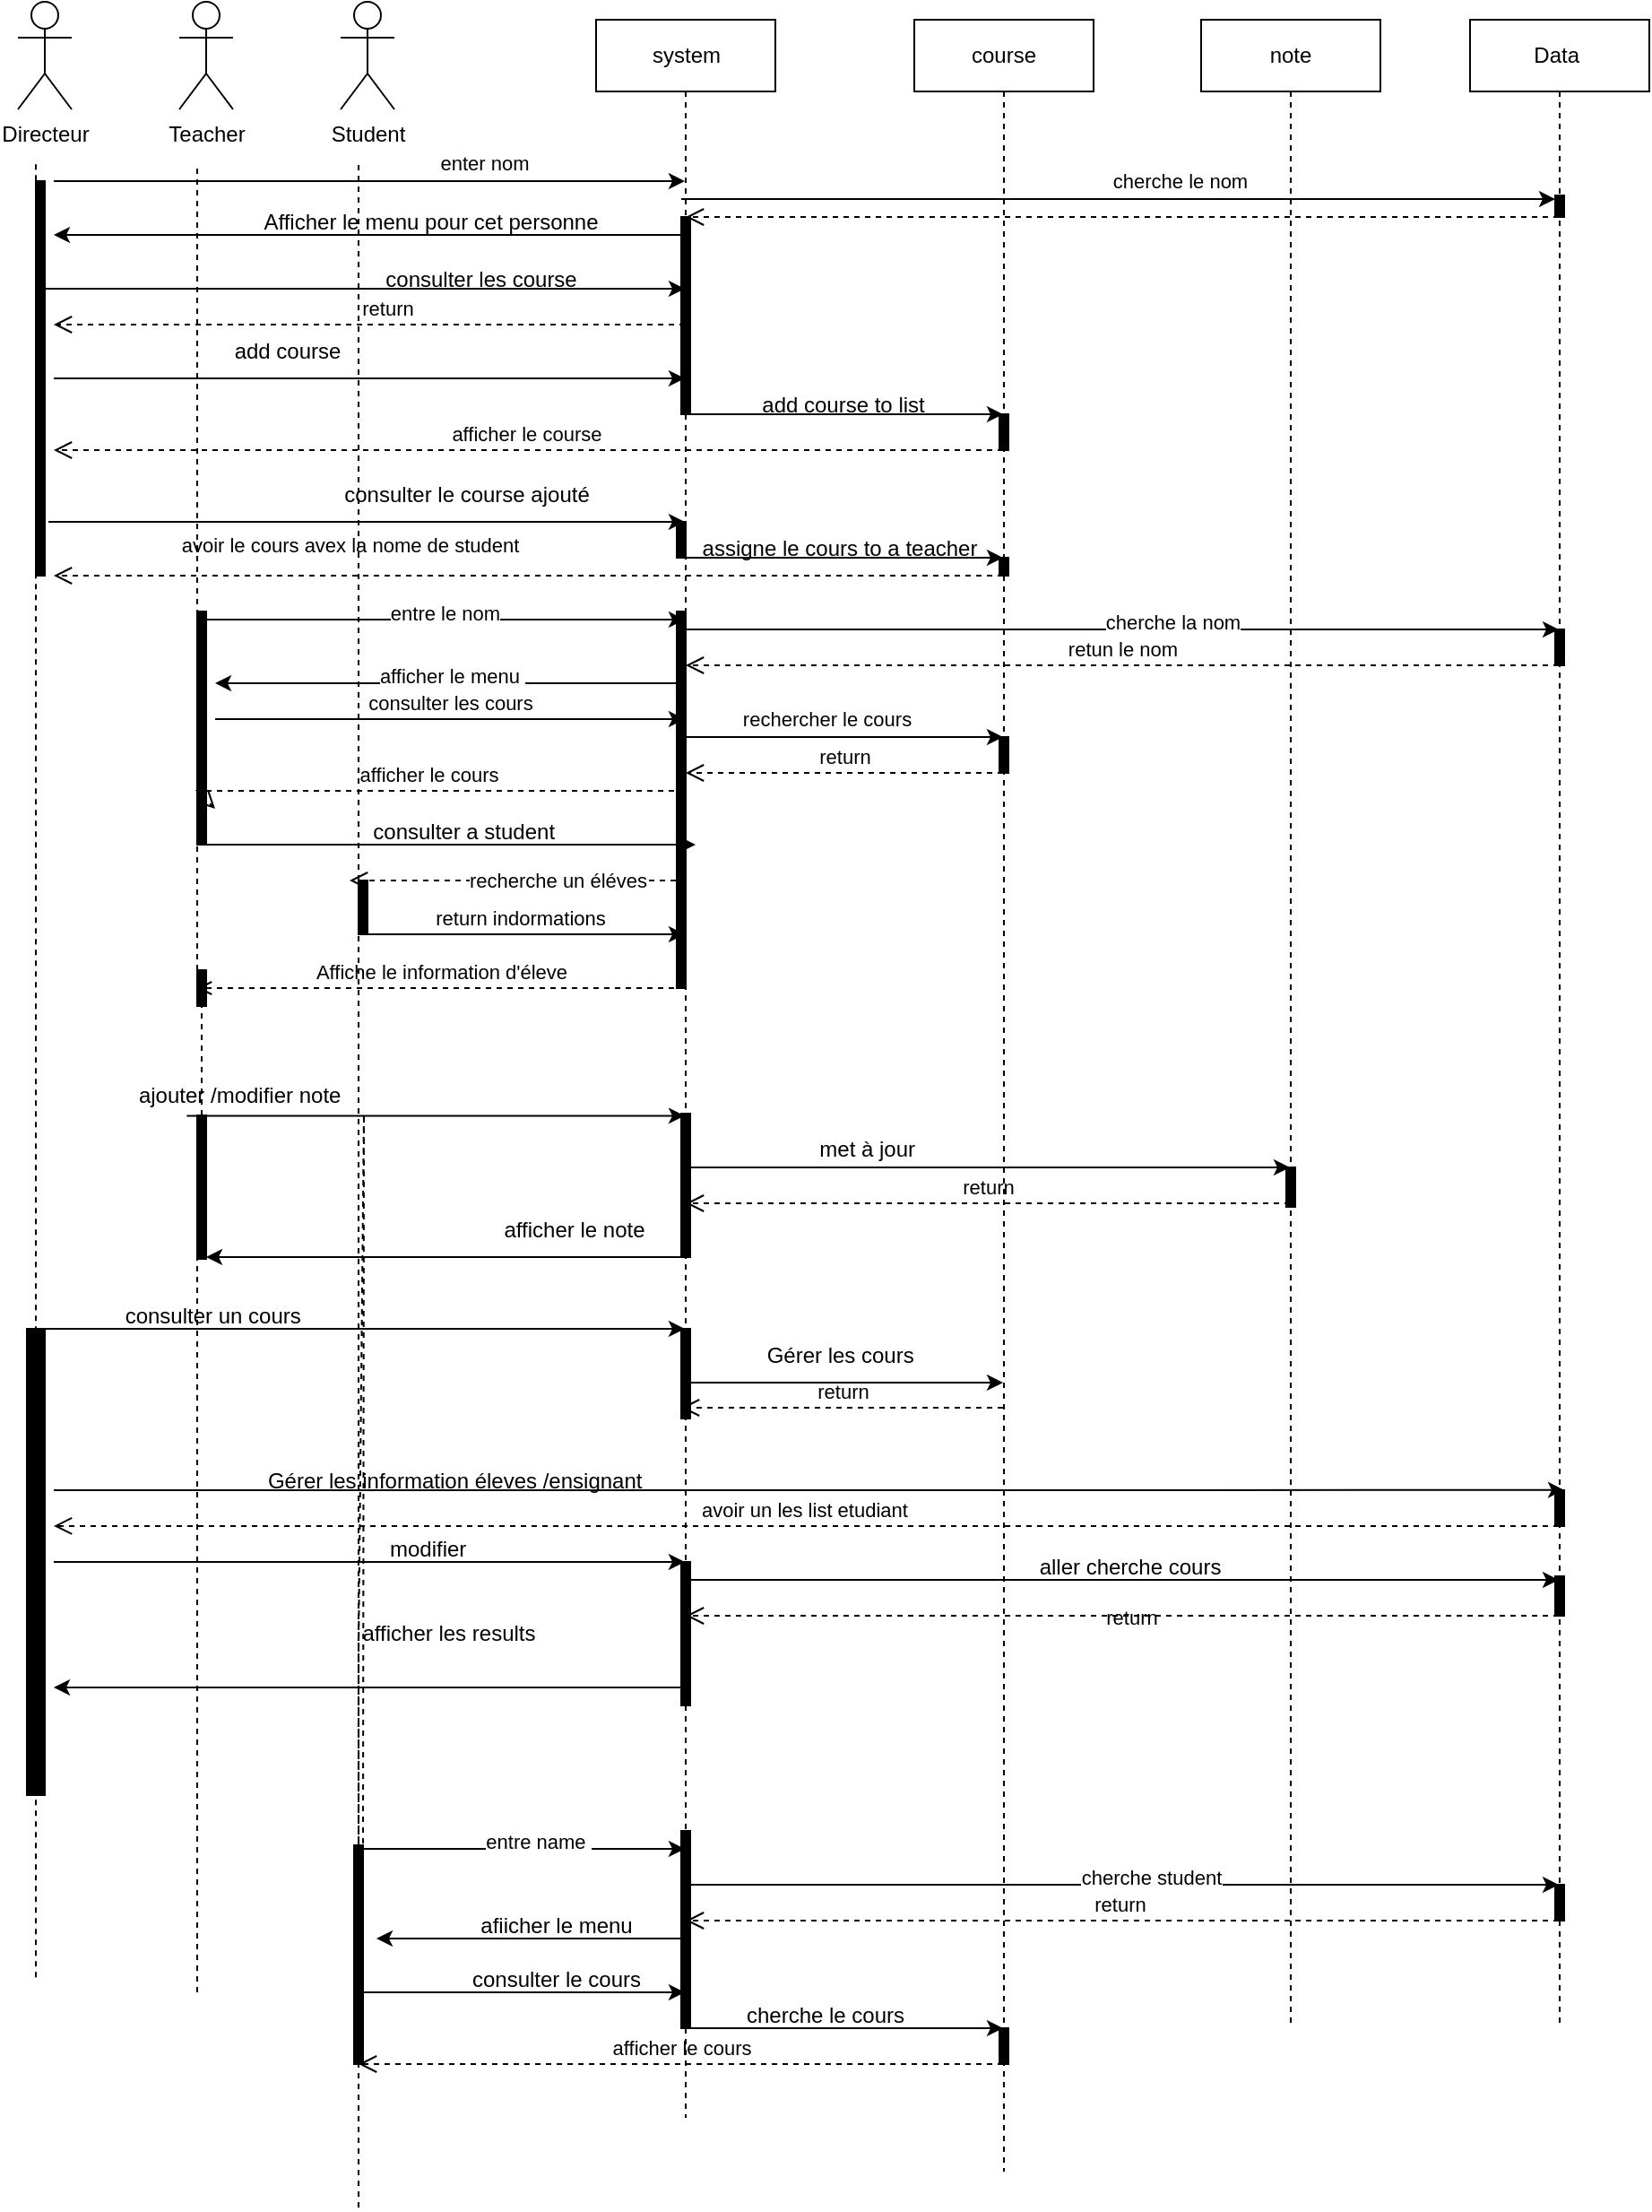 <mxfile version="24.7.6">
  <diagram name="Page-1" id="DKGAmTH7IYVnLwG2p-rW">
    <mxGraphModel dx="1050" dy="565" grid="1" gridSize="10" guides="1" tooltips="1" connect="1" arrows="1" fold="1" page="1" pageScale="1" pageWidth="2339" pageHeight="3300" math="0" shadow="0">
      <root>
        <mxCell id="0" />
        <mxCell id="1" parent="0" />
        <mxCell id="i1B-f_vfJnyZmSTUSLFz-1" value="Directeur" style="shape=umlActor;verticalLabelPosition=bottom;verticalAlign=top;html=1;outlineConnect=0;" parent="1" vertex="1">
          <mxGeometry x="40" y="30" width="30" height="60" as="geometry" />
        </mxCell>
        <mxCell id="i1B-f_vfJnyZmSTUSLFz-9" value="course" style="shape=umlLifeline;perimeter=lifelinePerimeter;whiteSpace=wrap;html=1;container=1;dropTarget=0;collapsible=0;recursiveResize=0;outlineConnect=0;portConstraint=eastwest;newEdgeStyle={&quot;edgeStyle&quot;:&quot;elbowEdgeStyle&quot;,&quot;elbow&quot;:&quot;vertical&quot;,&quot;curved&quot;:0,&quot;rounded&quot;:0};" parent="1" vertex="1">
          <mxGeometry x="540" y="40" width="100" height="1200" as="geometry" />
        </mxCell>
        <mxCell id="i1B-f_vfJnyZmSTUSLFz-12" value="note" style="shape=umlLifeline;perimeter=lifelinePerimeter;whiteSpace=wrap;html=1;container=1;dropTarget=0;collapsible=0;recursiveResize=0;outlineConnect=0;portConstraint=eastwest;newEdgeStyle={&quot;edgeStyle&quot;:&quot;elbowEdgeStyle&quot;,&quot;elbow&quot;:&quot;vertical&quot;,&quot;curved&quot;:0,&quot;rounded&quot;:0};" parent="1" vertex="1">
          <mxGeometry x="700" y="40" width="100" height="1120" as="geometry" />
        </mxCell>
        <mxCell id="i1B-f_vfJnyZmSTUSLFz-13" value="" style="html=1;points=[];perimeter=orthogonalPerimeter;fillColor=strokeColor;" parent="1" vertex="1">
          <mxGeometry x="50" y="130" width="5" height="220" as="geometry" />
        </mxCell>
        <mxCell id="i1B-f_vfJnyZmSTUSLFz-15" value="return" style="endArrow=open;startArrow=none;endFill=0;startFill=0;endSize=8;html=1;verticalAlign=bottom;dashed=1;labelBackgroundColor=none;rounded=0;" parent="1" source="OpkuWLpWqErTyJCGgItU-1" edge="1">
          <mxGeometry x="-0.053" width="160" relative="1" as="geometry">
            <mxPoint x="90" y="230" as="sourcePoint" />
            <mxPoint x="60" y="210" as="targetPoint" />
            <mxPoint as="offset" />
            <Array as="points">
              <mxPoint x="230" y="210" />
            </Array>
          </mxGeometry>
        </mxCell>
        <mxCell id="i1B-f_vfJnyZmSTUSLFz-17" value="" style="endArrow=classic;html=1;rounded=0;" parent="1" target="OpkuWLpWqErTyJCGgItU-1" edge="1">
          <mxGeometry width="50" height="50" relative="1" as="geometry">
            <mxPoint x="60" y="240" as="sourcePoint" />
            <mxPoint x="240" y="210" as="targetPoint" />
            <Array as="points">
              <mxPoint x="210" y="240" />
              <mxPoint x="340" y="240" />
            </Array>
          </mxGeometry>
        </mxCell>
        <mxCell id="i1B-f_vfJnyZmSTUSLFz-18" value="add course" style="text;html=1;align=center;verticalAlign=middle;resizable=0;points=[];autosize=1;strokeColor=none;fillColor=none;" parent="1" vertex="1">
          <mxGeometry x="150" y="210" width="80" height="30" as="geometry" />
        </mxCell>
        <mxCell id="i1B-f_vfJnyZmSTUSLFz-20" value="" style="endArrow=classic;html=1;rounded=0;" parent="1" target="OpkuWLpWqErTyJCGgItU-1" edge="1">
          <mxGeometry width="50" height="50" relative="1" as="geometry">
            <mxPoint x="50" y="190" as="sourcePoint" />
            <mxPoint x="180" y="140" as="targetPoint" />
            <Array as="points">
              <mxPoint x="240" y="190" />
            </Array>
          </mxGeometry>
        </mxCell>
        <mxCell id="i1B-f_vfJnyZmSTUSLFz-22" value="afficher le course&amp;nbsp;" style="endArrow=open;startArrow=none;endFill=0;startFill=0;endSize=8;html=1;verticalAlign=bottom;dashed=1;labelBackgroundColor=none;rounded=0;" parent="1" edge="1" source="i1B-f_vfJnyZmSTUSLFz-9">
          <mxGeometry width="160" relative="1" as="geometry">
            <mxPoint x="592.5" y="250" as="sourcePoint" />
            <mxPoint x="60" y="280" as="targetPoint" />
            <Array as="points">
              <mxPoint x="330" y="280" />
            </Array>
          </mxGeometry>
        </mxCell>
        <mxCell id="i1B-f_vfJnyZmSTUSLFz-27" value="" style="endArrow=classic;html=1;rounded=0;" parent="1" edge="1" target="OpkuWLpWqErTyJCGgItU-1">
          <mxGeometry width="50" height="50" relative="1" as="geometry">
            <mxPoint x="57" y="320" as="sourcePoint" />
            <mxPoint x="420.85" y="305.81" as="targetPoint" />
            <Array as="points">
              <mxPoint x="240" y="320" />
            </Array>
          </mxGeometry>
        </mxCell>
        <mxCell id="i1B-f_vfJnyZmSTUSLFz-31" value="avoir le cours avex la nome de student" style="endArrow=open;startArrow=none;endFill=0;startFill=0;endSize=8;html=1;verticalAlign=bottom;dashed=1;labelBackgroundColor=none;rounded=0;" parent="1" source="i1B-f_vfJnyZmSTUSLFz-9" edge="1">
          <mxGeometry x="0.382" y="-8" width="160" relative="1" as="geometry">
            <mxPoint x="410" y="340" as="sourcePoint" />
            <mxPoint x="60" y="350" as="targetPoint" />
            <mxPoint x="1" as="offset" />
            <Array as="points">
              <mxPoint x="460" y="350" />
              <mxPoint x="330" y="350" />
            </Array>
          </mxGeometry>
        </mxCell>
        <mxCell id="Xz6Ck8s1d1qLKp3yGDno-1" value="" style="endArrow=classic;html=1;rounded=0;" parent="1" edge="1" target="OpkuWLpWqErTyJCGgItU-1">
          <mxGeometry width="50" height="50" relative="1" as="geometry">
            <mxPoint x="150" y="430" as="sourcePoint" />
            <mxPoint x="410" y="400" as="targetPoint" />
            <Array as="points">
              <mxPoint x="280" y="430" />
            </Array>
          </mxGeometry>
        </mxCell>
        <mxCell id="OpkuWLpWqErTyJCGgItU-14" value="consulter les cours" style="edgeLabel;html=1;align=center;verticalAlign=middle;resizable=0;points=[];" parent="Xz6Ck8s1d1qLKp3yGDno-1" vertex="1" connectable="0">
          <mxGeometry x="-0.004" y="9" relative="1" as="geometry">
            <mxPoint as="offset" />
          </mxGeometry>
        </mxCell>
        <mxCell id="OpkuWLpWqErTyJCGgItU-1" value="system" style="shape=umlLifeline;perimeter=lifelinePerimeter;whiteSpace=wrap;html=1;container=1;dropTarget=0;collapsible=0;recursiveResize=0;outlineConnect=0;portConstraint=eastwest;newEdgeStyle={&quot;edgeStyle&quot;:&quot;elbowEdgeStyle&quot;,&quot;elbow&quot;:&quot;vertical&quot;,&quot;curved&quot;:0,&quot;rounded&quot;:0};" parent="1" vertex="1">
          <mxGeometry x="362.5" y="40" width="100" height="1170" as="geometry" />
        </mxCell>
        <mxCell id="OpkuWLpWqErTyJCGgItU-5" value="consulter les course" style="text;html=1;align=center;verticalAlign=middle;resizable=0;points=[];autosize=1;strokeColor=none;fillColor=none;" parent="1" vertex="1">
          <mxGeometry x="232.5" y="170" width="130" height="30" as="geometry" />
        </mxCell>
        <mxCell id="OpkuWLpWqErTyJCGgItU-7" value="Data&amp;nbsp;" style="shape=umlLifeline;perimeter=lifelinePerimeter;whiteSpace=wrap;html=1;container=1;dropTarget=0;collapsible=0;recursiveResize=0;outlineConnect=0;portConstraint=eastwest;newEdgeStyle={&quot;edgeStyle&quot;:&quot;elbowEdgeStyle&quot;,&quot;elbow&quot;:&quot;vertical&quot;,&quot;curved&quot;:0,&quot;rounded&quot;:0};" parent="1" vertex="1">
          <mxGeometry x="850" y="40" width="100" height="1120" as="geometry" />
        </mxCell>
        <mxCell id="OpkuWLpWqErTyJCGgItU-8" value="Student" style="shape=umlActor;verticalLabelPosition=bottom;verticalAlign=top;html=1;outlineConnect=0;" parent="1" vertex="1">
          <mxGeometry x="220" y="30" width="30" height="60" as="geometry" />
        </mxCell>
        <mxCell id="OpkuWLpWqErTyJCGgItU-10" value="Teacher" style="shape=umlActor;verticalLabelPosition=bottom;verticalAlign=top;html=1;outlineConnect=0;" parent="1" vertex="1">
          <mxGeometry x="130" y="30" width="30" height="60" as="geometry" />
        </mxCell>
        <mxCell id="OpkuWLpWqErTyJCGgItU-11" value="" style="endArrow=none;dashed=1;html=1;rounded=0;" parent="1" source="OpkuWLpWqErTyJCGgItU-38" edge="1">
          <mxGeometry width="50" height="50" relative="1" as="geometry">
            <mxPoint x="143" y="650" as="sourcePoint" />
            <mxPoint x="140" y="120" as="targetPoint" />
          </mxGeometry>
        </mxCell>
        <mxCell id="OpkuWLpWqErTyJCGgItU-13" value="" style="endArrow=none;dashed=1;html=1;rounded=0;" parent="1" target="OpkuWLpWqErTyJCGgItU-12" edge="1">
          <mxGeometry width="50" height="50" relative="1" as="geometry">
            <mxPoint x="140" y="440" as="sourcePoint" />
            <mxPoint x="140" y="120" as="targetPoint" />
          </mxGeometry>
        </mxCell>
        <mxCell id="OpkuWLpWqErTyJCGgItU-12" value="" style="html=1;points=[];perimeter=orthogonalPerimeter;fillColor=strokeColor;" parent="1" vertex="1">
          <mxGeometry x="140" y="370" width="5" height="130" as="geometry" />
        </mxCell>
        <mxCell id="OpkuWLpWqErTyJCGgItU-21" value="" style="endArrow=classic;html=1;rounded=0;" parent="1" source="OpkuWLpWqErTyJCGgItU-1" target="i1B-f_vfJnyZmSTUSLFz-9" edge="1">
          <mxGeometry width="50" height="50" relative="1" as="geometry">
            <mxPoint x="550" y="570" as="sourcePoint" />
            <mxPoint x="600" y="520" as="targetPoint" />
            <Array as="points">
              <mxPoint x="500" y="440" />
            </Array>
          </mxGeometry>
        </mxCell>
        <mxCell id="OpkuWLpWqErTyJCGgItU-22" value="rechercher le cours" style="edgeLabel;html=1;align=center;verticalAlign=middle;resizable=0;points=[];" parent="OpkuWLpWqErTyJCGgItU-21" vertex="1" connectable="0">
          <mxGeometry x="0.086" y="-4" relative="1" as="geometry">
            <mxPoint x="-18" y="-14" as="offset" />
          </mxGeometry>
        </mxCell>
        <mxCell id="OpkuWLpWqErTyJCGgItU-24" value="return" style="endArrow=open;startArrow=none;endFill=0;startFill=0;endSize=8;html=1;verticalAlign=bottom;dashed=1;labelBackgroundColor=none;rounded=0;" parent="1" source="i1B-f_vfJnyZmSTUSLFz-9" target="OpkuWLpWqErTyJCGgItU-1" edge="1">
          <mxGeometry width="160" relative="1" as="geometry">
            <mxPoint x="500" y="550" as="sourcePoint" />
            <mxPoint x="660" y="550" as="targetPoint" />
            <Array as="points">
              <mxPoint x="500" y="460" />
            </Array>
          </mxGeometry>
        </mxCell>
        <mxCell id="OpkuWLpWqErTyJCGgItU-25" value="afficher le cours" style="endArrow=open;startArrow=none;endFill=0;startFill=0;endSize=8;html=1;verticalAlign=bottom;dashed=1;labelBackgroundColor=none;rounded=0;" parent="1" source="OpkuWLpWqErTyJCGgItU-1" edge="1">
          <mxGeometry width="160" relative="1" as="geometry">
            <mxPoint x="500" y="550" as="sourcePoint" />
            <mxPoint x="150" y="480" as="targetPoint" />
            <Array as="points">
              <mxPoint x="280" y="470" />
              <mxPoint x="150" y="470" />
              <mxPoint x="140" y="470" />
            </Array>
          </mxGeometry>
        </mxCell>
        <mxCell id="OpkuWLpWqErTyJCGgItU-28" value="" style="html=1;verticalAlign=bottom;labelBackgroundColor=none;endArrow=block;endFill=1;rounded=0;" parent="1" edge="1">
          <mxGeometry width="160" relative="1" as="geometry">
            <mxPoint x="140" y="500" as="sourcePoint" />
            <mxPoint x="418" y="500" as="targetPoint" />
            <Array as="points">
              <mxPoint x="210" y="500" />
              <mxPoint x="266" y="500" />
              <mxPoint x="376" y="500" />
            </Array>
          </mxGeometry>
        </mxCell>
        <mxCell id="OpkuWLpWqErTyJCGgItU-29" value="consulter a student&amp;nbsp;" style="text;html=1;align=center;verticalAlign=middle;resizable=0;points=[];autosize=1;strokeColor=none;fillColor=none;" parent="1" vertex="1">
          <mxGeometry x="225" y="478" width="130" height="30" as="geometry" />
        </mxCell>
        <mxCell id="OpkuWLpWqErTyJCGgItU-30" value="return indormations" style="endArrow=open;startArrow=none;endFill=0;startFill=0;endSize=8;html=1;verticalAlign=bottom;dashed=1;labelBackgroundColor=none;rounded=0;" parent="1" edge="1">
          <mxGeometry x="-0.044" y="30" width="160" relative="1" as="geometry">
            <mxPoint x="407" y="520" as="sourcePoint" />
            <mxPoint x="225" y="520" as="targetPoint" />
            <Array as="points">
              <mxPoint x="315" y="520" />
            </Array>
            <mxPoint as="offset" />
          </mxGeometry>
        </mxCell>
        <mxCell id="OpkuWLpWqErTyJCGgItU-31" value="" style="endArrow=none;dashed=1;html=1;rounded=0;" parent="1" source="OpkuWLpWqErTyJCGgItU-35" edge="1">
          <mxGeometry width="50" height="50" relative="1" as="geometry">
            <mxPoint x="230" y="665.6" as="sourcePoint" />
            <mxPoint x="230" y="120" as="targetPoint" />
          </mxGeometry>
        </mxCell>
        <mxCell id="OpkuWLpWqErTyJCGgItU-32" value="" style="endArrow=classic;html=1;rounded=0;" parent="1" target="OpkuWLpWqErTyJCGgItU-1" edge="1">
          <mxGeometry width="50" height="50" relative="1" as="geometry">
            <mxPoint x="230" y="550" as="sourcePoint" />
            <mxPoint x="402" y="550" as="targetPoint" />
            <Array as="points">
              <mxPoint x="340" y="550" />
            </Array>
          </mxGeometry>
        </mxCell>
        <mxCell id="OpkuWLpWqErTyJCGgItU-33" value="recherche un éléves" style="edgeLabel;html=1;align=center;verticalAlign=middle;resizable=0;points=[];" parent="OpkuWLpWqErTyJCGgItU-32" vertex="1" connectable="0">
          <mxGeometry x="-0.007" y="-6" relative="1" as="geometry">
            <mxPoint x="20" y="-36" as="offset" />
          </mxGeometry>
        </mxCell>
        <mxCell id="OpkuWLpWqErTyJCGgItU-36" value="" style="endArrow=none;dashed=1;html=1;rounded=0;" parent="1" target="OpkuWLpWqErTyJCGgItU-35" edge="1" source="BrGFGS4DlvZJD8hUbCFJ-70">
          <mxGeometry width="50" height="50" relative="1" as="geometry">
            <mxPoint x="230" y="1260" as="sourcePoint" />
            <mxPoint x="230" y="120" as="targetPoint" />
            <Array as="points" />
          </mxGeometry>
        </mxCell>
        <mxCell id="OpkuWLpWqErTyJCGgItU-35" value="" style="html=1;points=[];perimeter=orthogonalPerimeter;fillColor=strokeColor;" parent="1" vertex="1">
          <mxGeometry x="230" y="520" width="5" height="30" as="geometry" />
        </mxCell>
        <mxCell id="OpkuWLpWqErTyJCGgItU-37" value="Affiche le information d&#39;éleve" style="html=1;verticalAlign=bottom;labelBackgroundColor=none;endArrow=open;endFill=0;dashed=1;rounded=0;" parent="1" source="OpkuWLpWqErTyJCGgItU-1" edge="1">
          <mxGeometry width="160" relative="1" as="geometry">
            <mxPoint x="530" y="430" as="sourcePoint" />
            <mxPoint x="140" y="580" as="targetPoint" />
          </mxGeometry>
        </mxCell>
        <mxCell id="OpkuWLpWqErTyJCGgItU-39" value="" style="endArrow=none;dashed=1;html=1;rounded=0;" parent="1" target="OpkuWLpWqErTyJCGgItU-38" edge="1" source="BrGFGS4DlvZJD8hUbCFJ-59">
          <mxGeometry width="50" height="50" relative="1" as="geometry">
            <mxPoint x="140" y="1140" as="sourcePoint" />
            <mxPoint x="140" y="120" as="targetPoint" />
          </mxGeometry>
        </mxCell>
        <mxCell id="OpkuWLpWqErTyJCGgItU-38" value="" style="html=1;points=[];perimeter=orthogonalPerimeter;fillColor=strokeColor;" parent="1" vertex="1">
          <mxGeometry x="140" y="570" width="5" height="20" as="geometry" />
        </mxCell>
        <mxCell id="OpkuWLpWqErTyJCGgItU-40" value="" style="endArrow=none;dashed=1;html=1;rounded=0;" parent="1" edge="1">
          <mxGeometry width="50" height="50" relative="1" as="geometry">
            <mxPoint x="50" y="1131.6" as="sourcePoint" />
            <mxPoint x="50" y="120" as="targetPoint" />
          </mxGeometry>
        </mxCell>
        <mxCell id="OpkuWLpWqErTyJCGgItU-41" value="" style="endArrow=classic;html=1;rounded=0;exitX=0.28;exitY=0.873;exitDx=0;exitDy=0;exitPerimeter=0;" parent="1" source="OpkuWLpWqErTyJCGgItU-42" target="OpkuWLpWqErTyJCGgItU-1" edge="1">
          <mxGeometry width="50" height="50" relative="1" as="geometry">
            <mxPoint x="50" y="660" as="sourcePoint" />
            <mxPoint x="230" y="660" as="targetPoint" />
          </mxGeometry>
        </mxCell>
        <mxCell id="OpkuWLpWqErTyJCGgItU-42" value="ajouter /modifier note&amp;nbsp;" style="text;html=1;align=center;verticalAlign=middle;resizable=0;points=[];autosize=1;strokeColor=none;fillColor=none;" parent="1" vertex="1">
          <mxGeometry x="95" y="625" width="140" height="30" as="geometry" />
        </mxCell>
        <mxCell id="OpkuWLpWqErTyJCGgItU-44" value="" style="endArrow=classic;html=1;rounded=0;" parent="1" source="OpkuWLpWqErTyJCGgItU-48" target="i1B-f_vfJnyZmSTUSLFz-12" edge="1">
          <mxGeometry width="50" height="50" relative="1" as="geometry">
            <mxPoint x="420" y="710" as="sourcePoint" />
            <mxPoint x="740" y="710" as="targetPoint" />
          </mxGeometry>
        </mxCell>
        <mxCell id="OpkuWLpWqErTyJCGgItU-45" value="met à jour&amp;nbsp;" style="text;html=1;align=center;verticalAlign=middle;resizable=0;points=[];autosize=1;strokeColor=none;fillColor=none;" parent="1" vertex="1">
          <mxGeometry x="475" y="655" width="80" height="30" as="geometry" />
        </mxCell>
        <mxCell id="OpkuWLpWqErTyJCGgItU-46" value="" style="html=1;points=[];perimeter=orthogonalPerimeter;fillColor=strokeColor;" parent="1" vertex="1">
          <mxGeometry x="410" y="650" width="5" height="80" as="geometry" />
        </mxCell>
        <mxCell id="OpkuWLpWqErTyJCGgItU-49" value="" style="endArrow=classic;html=1;rounded=0;" parent="1" target="i1B-f_vfJnyZmSTUSLFz-12" edge="1">
          <mxGeometry width="50" height="50" relative="1" as="geometry">
            <mxPoint x="412.5" y="680" as="sourcePoint" />
            <mxPoint x="740" y="680" as="targetPoint" />
          </mxGeometry>
        </mxCell>
        <mxCell id="OpkuWLpWqErTyJCGgItU-48" value="" style="html=1;points=[];perimeter=orthogonalPerimeter;fillColor=strokeColor;" parent="1" vertex="1">
          <mxGeometry x="747.5" y="680" width="5" height="22" as="geometry" />
        </mxCell>
        <mxCell id="OpkuWLpWqErTyJCGgItU-50" value="" style="endArrow=classic;html=1;rounded=0;" parent="1" target="OpkuWLpWqErTyJCGgItU-1" edge="1" source="OpkuWLpWqErTyJCGgItU-56">
          <mxGeometry width="50" height="50" relative="1" as="geometry">
            <mxPoint x="52.5" y="760" as="sourcePoint" />
            <mxPoint x="418" y="780" as="targetPoint" />
            <Array as="points">
              <mxPoint x="174.5" y="770" />
              <mxPoint x="300" y="770" />
            </Array>
          </mxGeometry>
        </mxCell>
        <mxCell id="OpkuWLpWqErTyJCGgItU-51" value="consulter un cours&amp;nbsp;" style="text;html=1;align=center;verticalAlign=middle;resizable=0;points=[];autosize=1;strokeColor=none;fillColor=none;" parent="1" vertex="1">
          <mxGeometry x="90" y="748" width="120" height="30" as="geometry" />
        </mxCell>
        <mxCell id="OpkuWLpWqErTyJCGgItU-52" value="" style="endArrow=classic;html=1;rounded=0;" parent="1" target="i1B-f_vfJnyZmSTUSLFz-9" edge="1" source="OpkuWLpWqErTyJCGgItU-1">
          <mxGeometry width="50" height="50" relative="1" as="geometry">
            <mxPoint x="420" y="760" as="sourcePoint" />
            <mxPoint x="320" y="500" as="targetPoint" />
            <Array as="points">
              <mxPoint x="480" y="800" />
              <mxPoint x="520" y="800" />
            </Array>
          </mxGeometry>
        </mxCell>
        <mxCell id="OpkuWLpWqErTyJCGgItU-53" value="Gérer les cours&amp;nbsp;" style="text;html=1;align=center;verticalAlign=middle;resizable=0;points=[];autosize=1;strokeColor=none;fillColor=none;" parent="1" vertex="1">
          <mxGeometry x="445" y="770" width="110" height="30" as="geometry" />
        </mxCell>
        <mxCell id="OpkuWLpWqErTyJCGgItU-54" value="" style="endArrow=classic;html=1;rounded=0;entryX=0.495;entryY=0.732;entryDx=0;entryDy=0;entryPerimeter=0;" parent="1" edge="1">
          <mxGeometry width="50" height="50" relative="1" as="geometry">
            <mxPoint x="60" y="860" as="sourcePoint" />
            <mxPoint x="902.5" y="859.84" as="targetPoint" />
            <Array as="points">
              <mxPoint x="173" y="860" />
              <mxPoint x="473" y="860" />
              <mxPoint x="693" y="860" />
            </Array>
          </mxGeometry>
        </mxCell>
        <mxCell id="OpkuWLpWqErTyJCGgItU-55" value="Gérer les information éleves /ensignant&amp;nbsp;" style="text;html=1;align=center;verticalAlign=middle;resizable=0;points=[];autosize=1;strokeColor=none;fillColor=none;" parent="1" vertex="1">
          <mxGeometry x="165" y="840" width="240" height="30" as="geometry" />
        </mxCell>
        <mxCell id="OpkuWLpWqErTyJCGgItU-57" value="" style="endArrow=none;dashed=1;html=1;rounded=0;" parent="1" target="OpkuWLpWqErTyJCGgItU-56" edge="1">
          <mxGeometry width="50" height="50" relative="1" as="geometry">
            <mxPoint x="50" y="890" as="sourcePoint" />
            <mxPoint x="50" y="120" as="targetPoint" />
          </mxGeometry>
        </mxCell>
        <mxCell id="OpkuWLpWqErTyJCGgItU-56" value="" style="html=1;points=[];perimeter=orthogonalPerimeter;fillColor=strokeColor;" parent="1" vertex="1">
          <mxGeometry x="45" y="770" width="10" height="260" as="geometry" />
        </mxCell>
        <mxCell id="CrLBbL69Shos_XjduU1m-1" value="" style="endArrow=classic;html=1;rounded=0;" parent="1" source="OpkuWLpWqErTyJCGgItU-1" target="i1B-f_vfJnyZmSTUSLFz-9" edge="1">
          <mxGeometry width="50" height="50" relative="1" as="geometry">
            <mxPoint x="510" y="360" as="sourcePoint" />
            <mxPoint x="560" y="310" as="targetPoint" />
            <Array as="points">
              <mxPoint x="500" y="260" />
            </Array>
          </mxGeometry>
        </mxCell>
        <mxCell id="CrLBbL69Shos_XjduU1m-2" value="add course to list" style="text;html=1;align=center;verticalAlign=middle;resizable=0;points=[];autosize=1;strokeColor=none;fillColor=none;" parent="1" vertex="1">
          <mxGeometry x="445" y="240" width="110" height="30" as="geometry" />
        </mxCell>
        <mxCell id="CrLBbL69Shos_XjduU1m-3" value="consulter le course ajouté" style="text;html=1;align=center;verticalAlign=middle;resizable=0;points=[];autosize=1;strokeColor=none;fillColor=none;" parent="1" vertex="1">
          <mxGeometry x="210" y="290" width="160" height="30" as="geometry" />
        </mxCell>
        <mxCell id="CrLBbL69Shos_XjduU1m-4" value="" style="endArrow=classic;html=1;rounded=0;" parent="1" source="OpkuWLpWqErTyJCGgItU-1" target="i1B-f_vfJnyZmSTUSLFz-9" edge="1">
          <mxGeometry width="50" height="50" relative="1" as="geometry">
            <mxPoint x="510" y="360" as="sourcePoint" />
            <mxPoint x="560" y="310" as="targetPoint" />
            <Array as="points">
              <mxPoint x="490" y="340" />
            </Array>
          </mxGeometry>
        </mxCell>
        <mxCell id="CrLBbL69Shos_XjduU1m-5" value="assigne le cours to a teacher" style="text;html=1;align=center;verticalAlign=middle;resizable=0;points=[];autosize=1;strokeColor=none;fillColor=none;" parent="1" vertex="1">
          <mxGeometry x="407.5" y="320" width="180" height="30" as="geometry" />
        </mxCell>
        <mxCell id="CrLBbL69Shos_XjduU1m-7" value="" style="html=1;points=[];perimeter=orthogonalPerimeter;fillColor=strokeColor;" parent="1" vertex="1">
          <mxGeometry x="587.5" y="440" width="5" height="20" as="geometry" />
        </mxCell>
        <mxCell id="BrGFGS4DlvZJD8hUbCFJ-1" value="return" style="endArrow=open;startArrow=none;endFill=0;startFill=0;endSize=8;html=1;verticalAlign=bottom;dashed=1;labelBackgroundColor=none;rounded=0;" edge="1" parent="1" source="i1B-f_vfJnyZmSTUSLFz-12" target="OpkuWLpWqErTyJCGgItU-1">
          <mxGeometry width="160" relative="1" as="geometry">
            <mxPoint x="460" y="690" as="sourcePoint" />
            <mxPoint x="620" y="690" as="targetPoint" />
            <Array as="points">
              <mxPoint x="680" y="700" />
              <mxPoint x="620" y="700" />
            </Array>
          </mxGeometry>
        </mxCell>
        <mxCell id="BrGFGS4DlvZJD8hUbCFJ-3" value="" style="endArrow=classic;html=1;rounded=0;" edge="1" parent="1" source="OpkuWLpWqErTyJCGgItU-1" target="BrGFGS4DlvZJD8hUbCFJ-59">
          <mxGeometry width="50" height="50" relative="1" as="geometry">
            <mxPoint x="400" y="743" as="sourcePoint" />
            <mxPoint x="140" y="730" as="targetPoint" />
            <Array as="points">
              <mxPoint x="380" y="730" />
            </Array>
          </mxGeometry>
        </mxCell>
        <mxCell id="BrGFGS4DlvZJD8hUbCFJ-6" value="avoir un les list etudiant&amp;nbsp;" style="endArrow=open;startArrow=none;endFill=0;startFill=0;endSize=8;html=1;verticalAlign=bottom;dashed=1;labelBackgroundColor=none;rounded=0;entryX=1.5;entryY=0.423;entryDx=0;entryDy=0;entryPerimeter=0;" edge="1" parent="1" source="OpkuWLpWqErTyJCGgItU-7" target="OpkuWLpWqErTyJCGgItU-56">
          <mxGeometry width="160" relative="1" as="geometry">
            <mxPoint x="760" y="920" as="sourcePoint" />
            <mxPoint x="60" y="860" as="targetPoint" />
            <Array as="points">
              <mxPoint x="470" y="880" />
            </Array>
          </mxGeometry>
        </mxCell>
        <mxCell id="BrGFGS4DlvZJD8hUbCFJ-7" value="afficher le note" style="text;html=1;align=center;verticalAlign=middle;resizable=0;points=[];autosize=1;strokeColor=none;fillColor=none;" vertex="1" parent="1">
          <mxGeometry x="300" y="700" width="100" height="30" as="geometry" />
        </mxCell>
        <mxCell id="BrGFGS4DlvZJD8hUbCFJ-8" value="" style="endArrow=classic;html=1;rounded=0;" edge="1" parent="1" target="OpkuWLpWqErTyJCGgItU-1">
          <mxGeometry width="50" height="50" relative="1" as="geometry">
            <mxPoint x="60" y="900" as="sourcePoint" />
            <mxPoint x="560" y="770" as="targetPoint" />
            <Array as="points">
              <mxPoint x="230" y="900" />
            </Array>
          </mxGeometry>
        </mxCell>
        <mxCell id="BrGFGS4DlvZJD8hUbCFJ-9" value="modifier&amp;nbsp;" style="text;html=1;align=center;verticalAlign=middle;resizable=0;points=[];autosize=1;strokeColor=none;fillColor=none;" vertex="1" parent="1">
          <mxGeometry x="235" y="878" width="70" height="30" as="geometry" />
        </mxCell>
        <mxCell id="BrGFGS4DlvZJD8hUbCFJ-14" value="" style="endArrow=classic;html=1;rounded=0;" edge="1" parent="1" source="OpkuWLpWqErTyJCGgItU-1" target="OpkuWLpWqErTyJCGgItU-7">
          <mxGeometry width="50" height="50" relative="1" as="geometry">
            <mxPoint x="510" y="820" as="sourcePoint" />
            <mxPoint x="560" y="770" as="targetPoint" />
            <Array as="points">
              <mxPoint x="510" y="910" />
              <mxPoint x="700" y="910" />
            </Array>
          </mxGeometry>
        </mxCell>
        <mxCell id="BrGFGS4DlvZJD8hUbCFJ-15" value="return" style="endArrow=open;startArrow=none;endFill=0;startFill=0;endSize=8;html=1;verticalAlign=bottom;dashed=1;labelBackgroundColor=none;rounded=0;" edge="1" parent="1" source="OpkuWLpWqErTyJCGgItU-7" target="OpkuWLpWqErTyJCGgItU-1">
          <mxGeometry x="-0.017" y="10" width="160" relative="1" as="geometry">
            <mxPoint x="898" y="950" as="sourcePoint" />
            <mxPoint x="470" y="950" as="targetPoint" />
            <Array as="points">
              <mxPoint x="660" y="930" />
              <mxPoint x="480" y="930" />
            </Array>
            <mxPoint x="1" as="offset" />
          </mxGeometry>
        </mxCell>
        <mxCell id="BrGFGS4DlvZJD8hUbCFJ-16" value="" style="endArrow=classic;html=1;rounded=0;" edge="1" parent="1" source="OpkuWLpWqErTyJCGgItU-1">
          <mxGeometry width="50" height="50" relative="1" as="geometry">
            <mxPoint x="510" y="820" as="sourcePoint" />
            <mxPoint x="60" y="970" as="targetPoint" />
            <Array as="points">
              <mxPoint x="330" y="970" />
            </Array>
          </mxGeometry>
        </mxCell>
        <mxCell id="BrGFGS4DlvZJD8hUbCFJ-18" value="afficher les results" style="text;html=1;align=center;verticalAlign=middle;resizable=0;points=[];autosize=1;strokeColor=none;fillColor=none;" vertex="1" parent="1">
          <mxGeometry x="220" y="925" width="120" height="30" as="geometry" />
        </mxCell>
        <mxCell id="BrGFGS4DlvZJD8hUbCFJ-20" value="" style="endArrow=classic;html=1;rounded=0;" edge="1" parent="1" target="OpkuWLpWqErTyJCGgItU-1">
          <mxGeometry width="50" height="50" relative="1" as="geometry">
            <mxPoint x="60" y="130" as="sourcePoint" />
            <mxPoint x="560" y="70" as="targetPoint" />
            <Array as="points">
              <mxPoint x="240" y="130" />
            </Array>
          </mxGeometry>
        </mxCell>
        <mxCell id="BrGFGS4DlvZJD8hUbCFJ-21" value="enter nom" style="edgeLabel;html=1;align=center;verticalAlign=middle;resizable=0;points=[];" vertex="1" connectable="0" parent="BrGFGS4DlvZJD8hUbCFJ-20">
          <mxGeometry x="0.317" y="-1" relative="1" as="geometry">
            <mxPoint x="8" y="-11" as="offset" />
          </mxGeometry>
        </mxCell>
        <mxCell id="BrGFGS4DlvZJD8hUbCFJ-22" value="" style="endArrow=classic;html=1;rounded=0;" edge="1" parent="1">
          <mxGeometry width="50" height="50" relative="1" as="geometry">
            <mxPoint x="410" y="140" as="sourcePoint" />
            <mxPoint x="897.5" y="140" as="targetPoint" />
            <Array as="points">
              <mxPoint x="448" y="140" />
            </Array>
          </mxGeometry>
        </mxCell>
        <mxCell id="BrGFGS4DlvZJD8hUbCFJ-24" value="cherche le nom" style="edgeLabel;html=1;align=center;verticalAlign=middle;resizable=0;points=[];" vertex="1" connectable="0" parent="BrGFGS4DlvZJD8hUbCFJ-22">
          <mxGeometry x="0.14" y="3" relative="1" as="geometry">
            <mxPoint y="-7" as="offset" />
          </mxGeometry>
        </mxCell>
        <mxCell id="BrGFGS4DlvZJD8hUbCFJ-25" value="" style="endArrow=open;startArrow=none;endFill=0;startFill=0;endSize=8;html=1;verticalAlign=bottom;dashed=1;labelBackgroundColor=none;rounded=0;" edge="1" parent="1" source="OpkuWLpWqErTyJCGgItU-7" target="OpkuWLpWqErTyJCGgItU-1">
          <mxGeometry width="160" relative="1" as="geometry">
            <mxPoint x="900" y="160" as="sourcePoint" />
            <mxPoint x="990" y="260" as="targetPoint" />
            <Array as="points">
              <mxPoint x="670" y="150" />
            </Array>
          </mxGeometry>
        </mxCell>
        <mxCell id="BrGFGS4DlvZJD8hUbCFJ-32" value="" style="endArrow=classic;html=1;rounded=0;" edge="1" parent="1" source="OpkuWLpWqErTyJCGgItU-1">
          <mxGeometry width="50" height="50" relative="1" as="geometry">
            <mxPoint x="470" y="180" as="sourcePoint" />
            <mxPoint x="60" y="160" as="targetPoint" />
          </mxGeometry>
        </mxCell>
        <mxCell id="BrGFGS4DlvZJD8hUbCFJ-33" value="Afficher le menu pour cet personne" style="text;html=1;align=center;verticalAlign=middle;resizable=0;points=[];autosize=1;strokeColor=none;fillColor=none;" vertex="1" parent="1">
          <mxGeometry x="165" y="138" width="210" height="30" as="geometry" />
        </mxCell>
        <mxCell id="BrGFGS4DlvZJD8hUbCFJ-34" value="" style="endArrow=classic;html=1;rounded=0;exitX=0.72;exitY=0.035;exitDx=0;exitDy=0;exitPerimeter=0;" edge="1" parent="1" source="OpkuWLpWqErTyJCGgItU-12" target="OpkuWLpWqErTyJCGgItU-1">
          <mxGeometry width="50" height="50" relative="1" as="geometry">
            <mxPoint x="510" y="360" as="sourcePoint" />
            <mxPoint x="560" y="310" as="targetPoint" />
          </mxGeometry>
        </mxCell>
        <mxCell id="BrGFGS4DlvZJD8hUbCFJ-35" value="entre le nom" style="edgeLabel;html=1;align=center;verticalAlign=middle;resizable=0;points=[];" vertex="1" connectable="0" parent="BrGFGS4DlvZJD8hUbCFJ-34">
          <mxGeometry y="4" relative="1" as="geometry">
            <mxPoint as="offset" />
          </mxGeometry>
        </mxCell>
        <mxCell id="BrGFGS4DlvZJD8hUbCFJ-36" value="" style="endArrow=classic;html=1;rounded=0;" edge="1" parent="1" target="OpkuWLpWqErTyJCGgItU-7">
          <mxGeometry width="50" height="50" relative="1" as="geometry">
            <mxPoint x="410" y="380" as="sourcePoint" />
            <mxPoint x="839.5" y="380" as="targetPoint" />
          </mxGeometry>
        </mxCell>
        <mxCell id="BrGFGS4DlvZJD8hUbCFJ-37" value="cherche la nom" style="edgeLabel;html=1;align=center;verticalAlign=middle;resizable=0;points=[];" vertex="1" connectable="0" parent="BrGFGS4DlvZJD8hUbCFJ-36">
          <mxGeometry x="0.119" y="4" relative="1" as="geometry">
            <mxPoint as="offset" />
          </mxGeometry>
        </mxCell>
        <mxCell id="BrGFGS4DlvZJD8hUbCFJ-38" value="retun le nom" style="endArrow=open;startArrow=none;endFill=0;startFill=0;endSize=8;html=1;verticalAlign=bottom;dashed=1;labelBackgroundColor=none;rounded=0;" edge="1" parent="1" source="OpkuWLpWqErTyJCGgItU-7" target="OpkuWLpWqErTyJCGgItU-1">
          <mxGeometry width="160" relative="1" as="geometry">
            <mxPoint x="840" y="400" as="sourcePoint" />
            <mxPoint x="480" y="400" as="targetPoint" />
            <Array as="points">
              <mxPoint x="660" y="400" />
            </Array>
          </mxGeometry>
        </mxCell>
        <mxCell id="BrGFGS4DlvZJD8hUbCFJ-39" value="" style="endArrow=classic;html=1;rounded=0;" edge="1" parent="1" source="OpkuWLpWqErTyJCGgItU-1">
          <mxGeometry width="50" height="50" relative="1" as="geometry">
            <mxPoint x="360" y="410" as="sourcePoint" />
            <mxPoint x="150" y="410" as="targetPoint" />
          </mxGeometry>
        </mxCell>
        <mxCell id="BrGFGS4DlvZJD8hUbCFJ-40" value="afficher le menu&amp;nbsp;" style="edgeLabel;html=1;align=center;verticalAlign=middle;resizable=0;points=[];" vertex="1" connectable="0" parent="BrGFGS4DlvZJD8hUbCFJ-39">
          <mxGeometry x="-0.006" y="-4" relative="1" as="geometry">
            <mxPoint as="offset" />
          </mxGeometry>
        </mxCell>
        <mxCell id="BrGFGS4DlvZJD8hUbCFJ-41" value="" style="endArrow=classic;html=1;rounded=0;" edge="1" parent="1" target="OpkuWLpWqErTyJCGgItU-1">
          <mxGeometry width="50" height="50" relative="1" as="geometry">
            <mxPoint x="230" y="1060" as="sourcePoint" />
            <mxPoint x="560" y="1140" as="targetPoint" />
          </mxGeometry>
        </mxCell>
        <mxCell id="BrGFGS4DlvZJD8hUbCFJ-42" value="entre name&amp;nbsp;" style="edgeLabel;html=1;align=center;verticalAlign=middle;resizable=0;points=[];" vertex="1" connectable="0" parent="BrGFGS4DlvZJD8hUbCFJ-41">
          <mxGeometry x="0.091" y="4" relative="1" as="geometry">
            <mxPoint as="offset" />
          </mxGeometry>
        </mxCell>
        <mxCell id="BrGFGS4DlvZJD8hUbCFJ-43" value="" style="endArrow=classic;html=1;rounded=0;" edge="1" parent="1" source="BrGFGS4DlvZJD8hUbCFJ-72" target="OpkuWLpWqErTyJCGgItU-7">
          <mxGeometry width="50" height="50" relative="1" as="geometry">
            <mxPoint x="510" y="1190" as="sourcePoint" />
            <mxPoint x="830" y="1120" as="targetPoint" />
            <Array as="points">
              <mxPoint x="620" y="1080" />
            </Array>
          </mxGeometry>
        </mxCell>
        <mxCell id="BrGFGS4DlvZJD8hUbCFJ-44" value="cherche student" style="edgeLabel;html=1;align=center;verticalAlign=middle;resizable=0;points=[];" vertex="1" connectable="0" parent="BrGFGS4DlvZJD8hUbCFJ-43">
          <mxGeometry x="0.058" y="4" relative="1" as="geometry">
            <mxPoint as="offset" />
          </mxGeometry>
        </mxCell>
        <mxCell id="BrGFGS4DlvZJD8hUbCFJ-45" value="return&amp;nbsp;" style="endArrow=open;startArrow=none;endFill=0;startFill=0;endSize=8;html=1;verticalAlign=bottom;dashed=1;labelBackgroundColor=none;rounded=0;" edge="1" parent="1" source="OpkuWLpWqErTyJCGgItU-7" target="OpkuWLpWqErTyJCGgItU-1">
          <mxGeometry width="160" relative="1" as="geometry">
            <mxPoint x="460" y="1160" as="sourcePoint" />
            <mxPoint x="620" y="1160" as="targetPoint" />
            <Array as="points">
              <mxPoint x="770" y="1100" />
            </Array>
          </mxGeometry>
        </mxCell>
        <mxCell id="BrGFGS4DlvZJD8hUbCFJ-46" value="" style="endArrow=classic;html=1;rounded=0;" edge="1" parent="1" source="OpkuWLpWqErTyJCGgItU-1">
          <mxGeometry width="50" height="50" relative="1" as="geometry">
            <mxPoint x="210" y="1220" as="sourcePoint" />
            <mxPoint x="240" y="1110" as="targetPoint" />
            <Array as="points">
              <mxPoint x="240" y="1110" />
            </Array>
          </mxGeometry>
        </mxCell>
        <mxCell id="BrGFGS4DlvZJD8hUbCFJ-47" value="afiicher le menu" style="text;html=1;align=center;verticalAlign=middle;resizable=0;points=[];autosize=1;strokeColor=none;fillColor=none;" vertex="1" parent="1">
          <mxGeometry x="285" y="1088" width="110" height="30" as="geometry" />
        </mxCell>
        <mxCell id="BrGFGS4DlvZJD8hUbCFJ-48" value="" style="endArrow=classic;html=1;rounded=0;" edge="1" parent="1" target="OpkuWLpWqErTyJCGgItU-1">
          <mxGeometry width="50" height="50" relative="1" as="geometry">
            <mxPoint x="230" y="1140" as="sourcePoint" />
            <mxPoint x="560" y="940" as="targetPoint" />
          </mxGeometry>
        </mxCell>
        <mxCell id="BrGFGS4DlvZJD8hUbCFJ-49" value="consulter le cours" style="text;html=1;align=center;verticalAlign=middle;resizable=0;points=[];autosize=1;strokeColor=none;fillColor=none;" vertex="1" parent="1">
          <mxGeometry x="280" y="1118" width="120" height="30" as="geometry" />
        </mxCell>
        <mxCell id="BrGFGS4DlvZJD8hUbCFJ-50" value="" style="endArrow=classic;html=1;rounded=0;" edge="1" parent="1" source="OpkuWLpWqErTyJCGgItU-1" target="i1B-f_vfJnyZmSTUSLFz-9">
          <mxGeometry width="50" height="50" relative="1" as="geometry">
            <mxPoint x="440" y="1180" as="sourcePoint" />
            <mxPoint x="560" y="940" as="targetPoint" />
            <Array as="points">
              <mxPoint x="520" y="1160" />
            </Array>
          </mxGeometry>
        </mxCell>
        <mxCell id="BrGFGS4DlvZJD8hUbCFJ-51" value="cherche le cours" style="text;html=1;align=center;verticalAlign=middle;resizable=0;points=[];autosize=1;strokeColor=none;fillColor=none;" vertex="1" parent="1">
          <mxGeometry x="435" y="1138" width="110" height="30" as="geometry" />
        </mxCell>
        <mxCell id="BrGFGS4DlvZJD8hUbCFJ-52" value="afficher le cours" style="endArrow=open;startArrow=none;endFill=0;startFill=0;endSize=8;html=1;verticalAlign=bottom;dashed=1;labelBackgroundColor=none;rounded=0;" edge="1" parent="1" source="i1B-f_vfJnyZmSTUSLFz-9">
          <mxGeometry width="160" relative="1" as="geometry">
            <mxPoint x="460" y="1160" as="sourcePoint" />
            <mxPoint x="230" y="1180" as="targetPoint" />
          </mxGeometry>
        </mxCell>
        <mxCell id="BrGFGS4DlvZJD8hUbCFJ-53" value="" style="html=1;points=[];perimeter=orthogonalPerimeter;fillColor=strokeColor;" vertex="1" parent="1">
          <mxGeometry x="897.5" y="138" width="5" height="12" as="geometry" />
        </mxCell>
        <mxCell id="BrGFGS4DlvZJD8hUbCFJ-54" value="" style="html=1;points=[];perimeter=orthogonalPerimeter;fillColor=strokeColor;" vertex="1" parent="1">
          <mxGeometry x="410" y="150" width="5" height="110" as="geometry" />
        </mxCell>
        <mxCell id="BrGFGS4DlvZJD8hUbCFJ-55" value="" style="html=1;points=[];perimeter=orthogonalPerimeter;fillColor=strokeColor;" vertex="1" parent="1">
          <mxGeometry x="587.5" y="260" width="5" height="20" as="geometry" />
        </mxCell>
        <mxCell id="BrGFGS4DlvZJD8hUbCFJ-56" value="" style="html=1;points=[];perimeter=orthogonalPerimeter;fillColor=strokeColor;" vertex="1" parent="1">
          <mxGeometry x="407.5" y="320" width="5" height="20" as="geometry" />
        </mxCell>
        <mxCell id="BrGFGS4DlvZJD8hUbCFJ-57" value="" style="html=1;points=[];perimeter=orthogonalPerimeter;fillColor=strokeColor;" vertex="1" parent="1">
          <mxGeometry x="587.5" y="340" width="5" height="10" as="geometry" />
        </mxCell>
        <mxCell id="BrGFGS4DlvZJD8hUbCFJ-58" value="" style="html=1;points=[];perimeter=orthogonalPerimeter;fillColor=strokeColor;" vertex="1" parent="1">
          <mxGeometry x="407.5" y="370" width="5" height="210" as="geometry" />
        </mxCell>
        <mxCell id="BrGFGS4DlvZJD8hUbCFJ-60" value="" style="endArrow=none;dashed=1;html=1;rounded=0;" edge="1" parent="1" target="BrGFGS4DlvZJD8hUbCFJ-59">
          <mxGeometry width="50" height="50" relative="1" as="geometry">
            <mxPoint x="140" y="1140" as="sourcePoint" />
            <mxPoint x="140" y="590" as="targetPoint" />
          </mxGeometry>
        </mxCell>
        <mxCell id="BrGFGS4DlvZJD8hUbCFJ-59" value="" style="html=1;points=[];perimeter=orthogonalPerimeter;fillColor=strokeColor;" vertex="1" parent="1">
          <mxGeometry x="140" y="651" width="5" height="80" as="geometry" />
        </mxCell>
        <mxCell id="BrGFGS4DlvZJD8hUbCFJ-61" value="return" style="endArrow=open;startArrow=none;endFill=0;startFill=0;endSize=8;html=1;verticalAlign=bottom;dashed=1;labelBackgroundColor=none;rounded=0;" edge="1" parent="1" source="i1B-f_vfJnyZmSTUSLFz-9">
          <mxGeometry width="160" relative="1" as="geometry">
            <mxPoint x="690" y="810" as="sourcePoint" />
            <mxPoint x="410" y="814" as="targetPoint" />
          </mxGeometry>
        </mxCell>
        <mxCell id="BrGFGS4DlvZJD8hUbCFJ-66" value="" style="html=1;points=[];perimeter=orthogonalPerimeter;fillColor=strokeColor;" vertex="1" parent="1">
          <mxGeometry x="410" y="770" width="5" height="50" as="geometry" />
        </mxCell>
        <mxCell id="BrGFGS4DlvZJD8hUbCFJ-67" value="" style="html=1;points=[];perimeter=orthogonalPerimeter;fillColor=strokeColor;" vertex="1" parent="1">
          <mxGeometry x="410" y="900" width="5" height="80" as="geometry" />
        </mxCell>
        <mxCell id="BrGFGS4DlvZJD8hUbCFJ-68" value="aller cherche cours" style="text;html=1;align=center;verticalAlign=middle;resizable=0;points=[];autosize=1;strokeColor=none;fillColor=none;" vertex="1" parent="1">
          <mxGeometry x="600" y="888" width="120" height="30" as="geometry" />
        </mxCell>
        <mxCell id="BrGFGS4DlvZJD8hUbCFJ-71" value="" style="endArrow=none;dashed=1;html=1;rounded=0;" edge="1" parent="1" target="BrGFGS4DlvZJD8hUbCFJ-70">
          <mxGeometry width="50" height="50" relative="1" as="geometry">
            <mxPoint x="230" y="1260" as="sourcePoint" />
            <mxPoint x="233" y="550" as="targetPoint" />
            <Array as="points">
              <mxPoint x="230" y="950" />
              <mxPoint x="233" y="650" />
            </Array>
          </mxGeometry>
        </mxCell>
        <mxCell id="BrGFGS4DlvZJD8hUbCFJ-70" value="" style="html=1;points=[];perimeter=orthogonalPerimeter;fillColor=strokeColor;" vertex="1" parent="1">
          <mxGeometry x="227.5" y="1058" width="5" height="122" as="geometry" />
        </mxCell>
        <mxCell id="BrGFGS4DlvZJD8hUbCFJ-73" value="" style="endArrow=classic;html=1;rounded=0;" edge="1" parent="1" source="OpkuWLpWqErTyJCGgItU-1" target="BrGFGS4DlvZJD8hUbCFJ-72">
          <mxGeometry width="50" height="50" relative="1" as="geometry">
            <mxPoint x="412" y="1080" as="sourcePoint" />
            <mxPoint x="900" y="1080" as="targetPoint" />
            <Array as="points" />
          </mxGeometry>
        </mxCell>
        <mxCell id="BrGFGS4DlvZJD8hUbCFJ-72" value="" style="html=1;points=[];perimeter=orthogonalPerimeter;fillColor=strokeColor;" vertex="1" parent="1">
          <mxGeometry x="410" y="1050" width="5" height="110" as="geometry" />
        </mxCell>
        <mxCell id="BrGFGS4DlvZJD8hUbCFJ-75" value="" style="html=1;points=[];perimeter=orthogonalPerimeter;fillColor=strokeColor;" vertex="1" parent="1">
          <mxGeometry x="897.5" y="860" width="5" height="20" as="geometry" />
        </mxCell>
        <mxCell id="BrGFGS4DlvZJD8hUbCFJ-76" value="" style="html=1;points=[];perimeter=orthogonalPerimeter;fillColor=strokeColor;" vertex="1" parent="1">
          <mxGeometry x="897.5" y="908" width="5" height="22" as="geometry" />
        </mxCell>
        <mxCell id="BrGFGS4DlvZJD8hUbCFJ-77" value="" style="html=1;points=[];perimeter=orthogonalPerimeter;fillColor=strokeColor;" vertex="1" parent="1">
          <mxGeometry x="897.5" y="380" width="5" height="20" as="geometry" />
        </mxCell>
        <mxCell id="BrGFGS4DlvZJD8hUbCFJ-79" value="" style="html=1;points=[];perimeter=orthogonalPerimeter;fillColor=strokeColor;" vertex="1" parent="1">
          <mxGeometry x="897.5" y="1080" width="5" height="20" as="geometry" />
        </mxCell>
        <mxCell id="BrGFGS4DlvZJD8hUbCFJ-80" value="" style="html=1;points=[];perimeter=orthogonalPerimeter;fillColor=strokeColor;" vertex="1" parent="1">
          <mxGeometry x="587.5" y="1160" width="5" height="20" as="geometry" />
        </mxCell>
      </root>
    </mxGraphModel>
  </diagram>
</mxfile>
